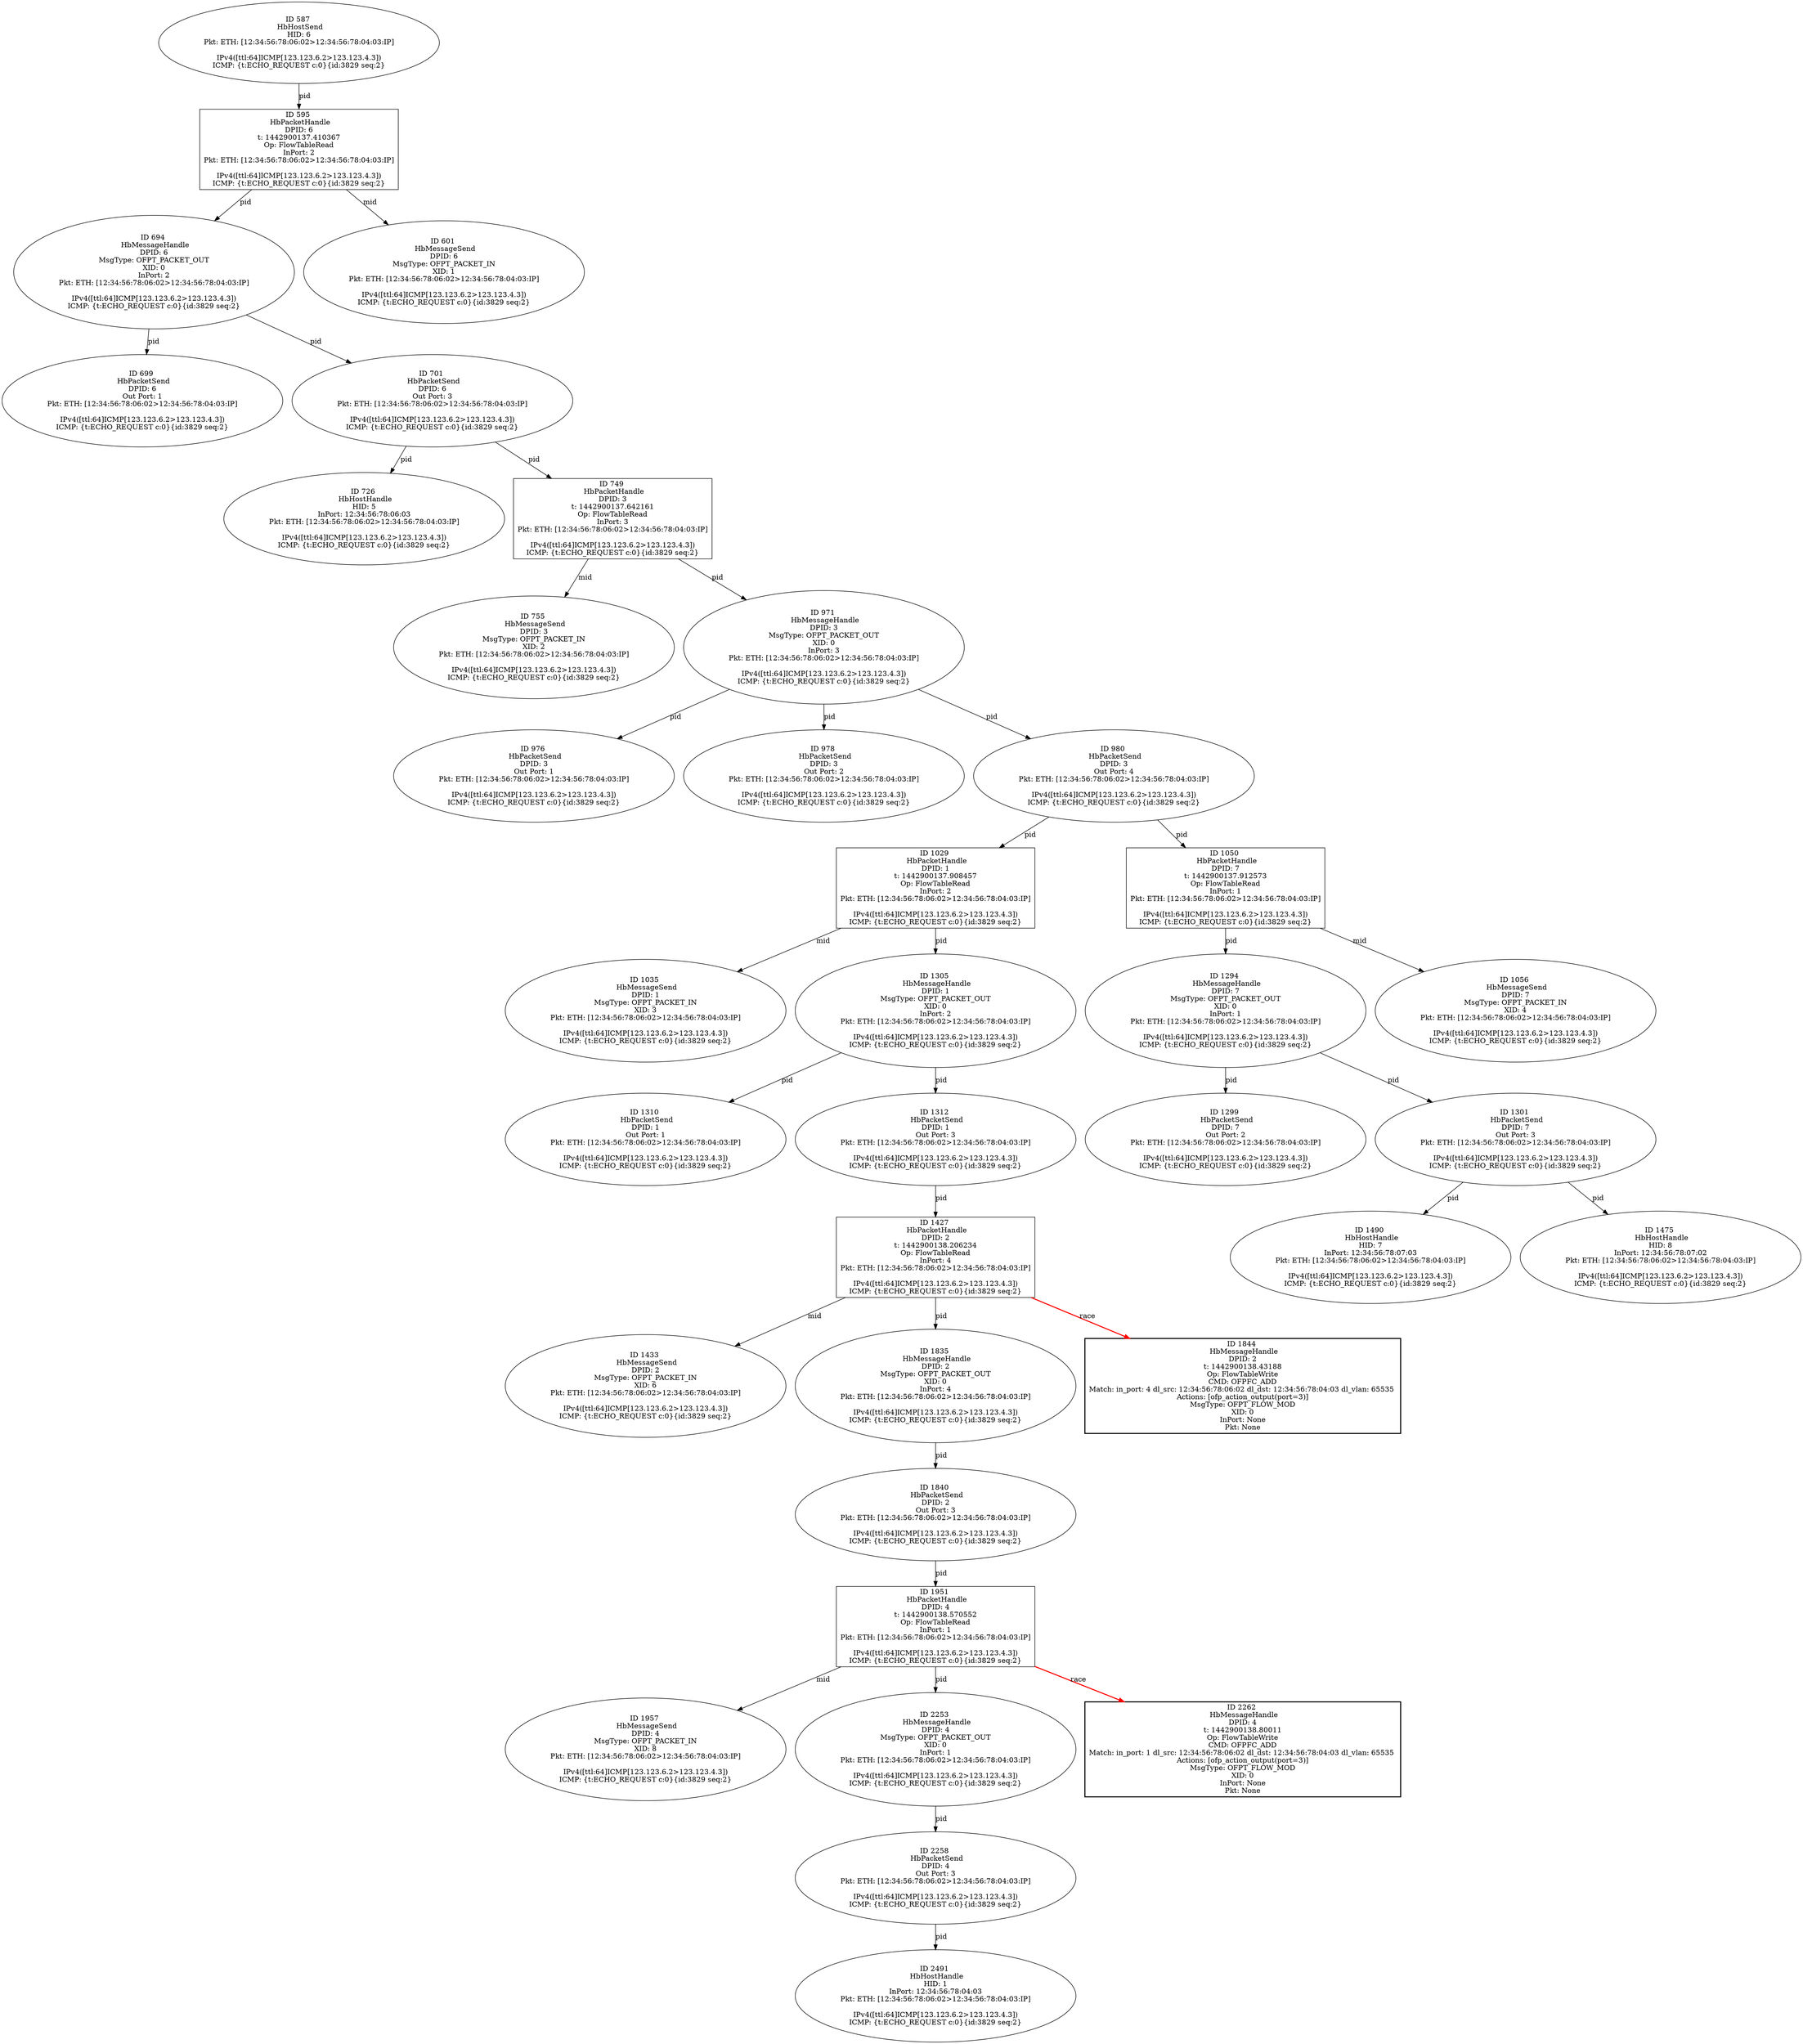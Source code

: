 strict digraph G {
1029 [shape=box, event=<hb_events.HbPacketHandle object at 0x107940810>, label="ID 1029 
 HbPacketHandle
DPID: 1
t: 1442900137.908457
Op: FlowTableRead
InPort: 2
Pkt: ETH: [12:34:56:78:06:02>12:34:56:78:04:03:IP]

IPv4([ttl:64]ICMP[123.123.6.2>123.123.4.3])
ICMP: {t:ECHO_REQUEST c:0}{id:3829 seq:2}"];
1035 [shape=oval, event=<hb_events.HbMessageSend object at 0x107940f50>, label="ID 1035 
 HbMessageSend
DPID: 1
MsgType: OFPT_PACKET_IN
XID: 3
Pkt: ETH: [12:34:56:78:06:02>12:34:56:78:04:03:IP]

IPv4([ttl:64]ICMP[123.123.6.2>123.123.4.3])
ICMP: {t:ECHO_REQUEST c:0}{id:3829 seq:2}"];
1294 [shape=oval, event=<hb_events.HbMessageHandle object at 0x1079db390>, label="ID 1294 
 HbMessageHandle
DPID: 7
MsgType: OFPT_PACKET_OUT
XID: 0
InPort: 1
Pkt: ETH: [12:34:56:78:06:02>12:34:56:78:04:03:IP]

IPv4([ttl:64]ICMP[123.123.6.2>123.123.4.3])
ICMP: {t:ECHO_REQUEST c:0}{id:3829 seq:2}"];
1490 [shape=oval, event=<hb_events.HbHostHandle object at 0x1079ee590>, label="ID 1490 
 HbHostHandle
HID: 7
InPort: 12:34:56:78:07:03
Pkt: ETH: [12:34:56:78:06:02>12:34:56:78:04:03:IP]

IPv4([ttl:64]ICMP[123.123.6.2>123.123.4.3])
ICMP: {t:ECHO_REQUEST c:0}{id:3829 seq:2}"];
1299 [shape=oval, event=<hb_events.HbPacketSend object at 0x1079dbc50>, label="ID 1299 
 HbPacketSend
DPID: 7
Out Port: 2
Pkt: ETH: [12:34:56:78:06:02>12:34:56:78:04:03:IP]

IPv4([ttl:64]ICMP[123.123.6.2>123.123.4.3])
ICMP: {t:ECHO_REQUEST c:0}{id:3829 seq:2}"];
1301 [shape=oval, event=<hb_events.HbPacketSend object at 0x1079dbe90>, label="ID 1301 
 HbPacketSend
DPID: 7
Out Port: 3
Pkt: ETH: [12:34:56:78:06:02>12:34:56:78:04:03:IP]

IPv4([ttl:64]ICMP[123.123.6.2>123.123.4.3])
ICMP: {t:ECHO_REQUEST c:0}{id:3829 seq:2}"];
1433 [shape=oval, event=<hb_events.HbMessageSend object at 0x107a5c950>, label="ID 1433 
 HbMessageSend
DPID: 2
MsgType: OFPT_PACKET_IN
XID: 6
Pkt: ETH: [12:34:56:78:06:02>12:34:56:78:04:03:IP]

IPv4([ttl:64]ICMP[123.123.6.2>123.123.4.3])
ICMP: {t:ECHO_REQUEST c:0}{id:3829 seq:2}"];
1305 [shape=oval, event=<hb_events.HbMessageHandle object at 0x1079e0110>, label="ID 1305 
 HbMessageHandle
DPID: 1
MsgType: OFPT_PACKET_OUT
XID: 0
InPort: 2
Pkt: ETH: [12:34:56:78:06:02>12:34:56:78:04:03:IP]

IPv4([ttl:64]ICMP[123.123.6.2>123.123.4.3])
ICMP: {t:ECHO_REQUEST c:0}{id:3829 seq:2}"];
1050 [shape=box, event=<hb_events.HbPacketHandle object at 0x10794b990>, label="ID 1050 
 HbPacketHandle
DPID: 7
t: 1442900137.912573
Op: FlowTableRead
InPort: 1
Pkt: ETH: [12:34:56:78:06:02>12:34:56:78:04:03:IP]

IPv4([ttl:64]ICMP[123.123.6.2>123.123.4.3])
ICMP: {t:ECHO_REQUEST c:0}{id:3829 seq:2}"];
1310 [shape=oval, event=<hb_events.HbPacketSend object at 0x1079e0610>, label="ID 1310 
 HbPacketSend
DPID: 1
Out Port: 1
Pkt: ETH: [12:34:56:78:06:02>12:34:56:78:04:03:IP]

IPv4([ttl:64]ICMP[123.123.6.2>123.123.4.3])
ICMP: {t:ECHO_REQUEST c:0}{id:3829 seq:2}"];
1951 [shape=box, event=<hb_events.HbPacketHandle object at 0x107b888d0>, label="ID 1951 
 HbPacketHandle
DPID: 4
t: 1442900138.570552
Op: FlowTableRead
InPort: 1
Pkt: ETH: [12:34:56:78:06:02>12:34:56:78:04:03:IP]

IPv4([ttl:64]ICMP[123.123.6.2>123.123.4.3])
ICMP: {t:ECHO_REQUEST c:0}{id:3829 seq:2}"];
1056 [shape=oval, event=<hb_events.HbMessageSend object at 0x107951110>, label="ID 1056 
 HbMessageSend
DPID: 7
MsgType: OFPT_PACKET_IN
XID: 4
Pkt: ETH: [12:34:56:78:06:02>12:34:56:78:04:03:IP]

IPv4([ttl:64]ICMP[123.123.6.2>123.123.4.3])
ICMP: {t:ECHO_REQUEST c:0}{id:3829 seq:2}"];
1957 [shape=oval, event=<hb_events.HbMessageSend object at 0x107b8d0d0>, label="ID 1957 
 HbMessageSend
DPID: 4
MsgType: OFPT_PACKET_IN
XID: 8
Pkt: ETH: [12:34:56:78:06:02>12:34:56:78:04:03:IP]

IPv4([ttl:64]ICMP[123.123.6.2>123.123.4.3])
ICMP: {t:ECHO_REQUEST c:0}{id:3829 seq:2}"];
1835 [shape=oval, event=<hb_events.HbMessageHandle object at 0x107a88590>, label="ID 1835 
 HbMessageHandle
DPID: 2
MsgType: OFPT_PACKET_OUT
XID: 0
InPort: 4
Pkt: ETH: [12:34:56:78:06:02>12:34:56:78:04:03:IP]

IPv4([ttl:64]ICMP[123.123.6.2>123.123.4.3])
ICMP: {t:ECHO_REQUEST c:0}{id:3829 seq:2}"];
1840 [shape=oval, event=<hb_events.HbPacketSend object at 0x107a883d0>, label="ID 1840 
 HbPacketSend
DPID: 2
Out Port: 3
Pkt: ETH: [12:34:56:78:06:02>12:34:56:78:04:03:IP]

IPv4([ttl:64]ICMP[123.123.6.2>123.123.4.3])
ICMP: {t:ECHO_REQUEST c:0}{id:3829 seq:2}"];
755 [shape=oval, event=<hb_events.HbMessageSend object at 0x1078dd210>, label="ID 755 
 HbMessageSend
DPID: 3
MsgType: OFPT_PACKET_IN
XID: 2
Pkt: ETH: [12:34:56:78:06:02>12:34:56:78:04:03:IP]

IPv4([ttl:64]ICMP[123.123.6.2>123.123.4.3])
ICMP: {t:ECHO_REQUEST c:0}{id:3829 seq:2}"];
1844 [shape=box, style=bold, event=<hb_events.HbMessageHandle object at 0x107a9d350>, label="ID 1844 
 HbMessageHandle
DPID: 2
t: 1442900138.43188
Op: FlowTableWrite
CMD: OFPFC_ADD
Match: in_port: 4 dl_src: 12:34:56:78:06:02 dl_dst: 12:34:56:78:04:03 dl_vlan: 65535 
Actions: [ofp_action_output(port=3)]
MsgType: OFPT_FLOW_MOD
XID: 0
InPort: None
Pkt: None"];
694 [shape=oval, event=<hb_events.HbMessageHandle object at 0x1078ca390>, label="ID 694 
 HbMessageHandle
DPID: 6
MsgType: OFPT_PACKET_OUT
XID: 0
InPort: 2
Pkt: ETH: [12:34:56:78:06:02>12:34:56:78:04:03:IP]

IPv4([ttl:64]ICMP[123.123.6.2>123.123.4.3])
ICMP: {t:ECHO_REQUEST c:0}{id:3829 seq:2}"];
699 [shape=oval, event=<hb_events.HbPacketSend object at 0x1078ca890>, label="ID 699 
 HbPacketSend
DPID: 6
Out Port: 1
Pkt: ETH: [12:34:56:78:06:02>12:34:56:78:04:03:IP]

IPv4([ttl:64]ICMP[123.123.6.2>123.123.4.3])
ICMP: {t:ECHO_REQUEST c:0}{id:3829 seq:2}"];
701 [shape=oval, event=<hb_events.HbPacketSend object at 0x1078caa90>, label="ID 701 
 HbPacketSend
DPID: 6
Out Port: 3
Pkt: ETH: [12:34:56:78:06:02>12:34:56:78:04:03:IP]

IPv4([ttl:64]ICMP[123.123.6.2>123.123.4.3])
ICMP: {t:ECHO_REQUEST c:0}{id:3829 seq:2}"];
1312 [shape=oval, event=<hb_events.HbPacketSend object at 0x1079e0850>, label="ID 1312 
 HbPacketSend
DPID: 1
Out Port: 3
Pkt: ETH: [12:34:56:78:06:02>12:34:56:78:04:03:IP]

IPv4([ttl:64]ICMP[123.123.6.2>123.123.4.3])
ICMP: {t:ECHO_REQUEST c:0}{id:3829 seq:2}"];
1475 [shape=oval, event=<hb_events.HbHostHandle object at 0x1079e5b90>, label="ID 1475 
 HbHostHandle
HID: 8
InPort: 12:34:56:78:07:02
Pkt: ETH: [12:34:56:78:06:02>12:34:56:78:04:03:IP]

IPv4([ttl:64]ICMP[123.123.6.2>123.123.4.3])
ICMP: {t:ECHO_REQUEST c:0}{id:3829 seq:2}"];
971 [shape=oval, event=<hb_events.HbMessageHandle object at 0x10792a990>, label="ID 971 
 HbMessageHandle
DPID: 3
MsgType: OFPT_PACKET_OUT
XID: 0
InPort: 3
Pkt: ETH: [12:34:56:78:06:02>12:34:56:78:04:03:IP]

IPv4([ttl:64]ICMP[123.123.6.2>123.123.4.3])
ICMP: {t:ECHO_REQUEST c:0}{id:3829 seq:2}"];
2253 [shape=oval, event=<hb_events.HbMessageHandle object at 0x107c959d0>, label="ID 2253 
 HbMessageHandle
DPID: 4
MsgType: OFPT_PACKET_OUT
XID: 0
InPort: 1
Pkt: ETH: [12:34:56:78:06:02>12:34:56:78:04:03:IP]

IPv4([ttl:64]ICMP[123.123.6.2>123.123.4.3])
ICMP: {t:ECHO_REQUEST c:0}{id:3829 seq:2}"];
976 [shape=oval, event=<hb_events.HbPacketSend object at 0x10792ae10>, label="ID 976 
 HbPacketSend
DPID: 3
Out Port: 1
Pkt: ETH: [12:34:56:78:06:02>12:34:56:78:04:03:IP]

IPv4([ttl:64]ICMP[123.123.6.2>123.123.4.3])
ICMP: {t:ECHO_REQUEST c:0}{id:3829 seq:2}"];
978 [shape=oval, event=<hb_events.HbPacketSend object at 0x107932090>, label="ID 978 
 HbPacketSend
DPID: 3
Out Port: 2
Pkt: ETH: [12:34:56:78:06:02>12:34:56:78:04:03:IP]

IPv4([ttl:64]ICMP[123.123.6.2>123.123.4.3])
ICMP: {t:ECHO_REQUEST c:0}{id:3829 seq:2}"];
595 [shape=box, event=<hb_events.HbPacketHandle object at 0x1078a3e10>, label="ID 595 
 HbPacketHandle
DPID: 6
t: 1442900137.410367
Op: FlowTableRead
InPort: 2
Pkt: ETH: [12:34:56:78:06:02>12:34:56:78:04:03:IP]

IPv4([ttl:64]ICMP[123.123.6.2>123.123.4.3])
ICMP: {t:ECHO_REQUEST c:0}{id:3829 seq:2}"];
980 [shape=oval, event=<hb_events.HbPacketSend object at 0x107932fd0>, label="ID 980 
 HbPacketSend
DPID: 3
Out Port: 4
Pkt: ETH: [12:34:56:78:06:02>12:34:56:78:04:03:IP]

IPv4([ttl:64]ICMP[123.123.6.2>123.123.4.3])
ICMP: {t:ECHO_REQUEST c:0}{id:3829 seq:2}"];
726 [shape=oval, event=<hb_events.HbHostHandle object at 0x1078d26d0>, label="ID 726 
 HbHostHandle
HID: 5
InPort: 12:34:56:78:06:03
Pkt: ETH: [12:34:56:78:06:02>12:34:56:78:04:03:IP]

IPv4([ttl:64]ICMP[123.123.6.2>123.123.4.3])
ICMP: {t:ECHO_REQUEST c:0}{id:3829 seq:2}"];
601 [shape=oval, event=<hb_events.HbMessageSend object at 0x1078ab590>, label="ID 601 
 HbMessageSend
DPID: 6
MsgType: OFPT_PACKET_IN
XID: 1
Pkt: ETH: [12:34:56:78:06:02>12:34:56:78:04:03:IP]

IPv4([ttl:64]ICMP[123.123.6.2>123.123.4.3])
ICMP: {t:ECHO_REQUEST c:0}{id:3829 seq:2}"];
2262 [shape=box, style=bold, event=<hb_events.HbMessageHandle object at 0x107c992d0>, label="ID 2262 
 HbMessageHandle
DPID: 4
t: 1442900138.80011
Op: FlowTableWrite
CMD: OFPFC_ADD
Match: in_port: 1 dl_src: 12:34:56:78:06:02 dl_dst: 12:34:56:78:04:03 dl_vlan: 65535 
Actions: [ofp_action_output(port=3)]
MsgType: OFPT_FLOW_MOD
XID: 0
InPort: None
Pkt: None"];
587 [shape=oval, event=<hb_events.HbHostSend object at 0x1078a35d0>, label="ID 587 
 HbHostSend
HID: 6
Pkt: ETH: [12:34:56:78:06:02>12:34:56:78:04:03:IP]

IPv4([ttl:64]ICMP[123.123.6.2>123.123.4.3])
ICMP: {t:ECHO_REQUEST c:0}{id:3829 seq:2}"];
2491 [shape=oval, event=<hb_events.HbHostHandle object at 0x107d16e50>, label="ID 2491 
 HbHostHandle
HID: 1
InPort: 12:34:56:78:04:03
Pkt: ETH: [12:34:56:78:06:02>12:34:56:78:04:03:IP]

IPv4([ttl:64]ICMP[123.123.6.2>123.123.4.3])
ICMP: {t:ECHO_REQUEST c:0}{id:3829 seq:2}"];
2258 [shape=oval, event=<hb_events.HbPacketSend object at 0x107c95ed0>, label="ID 2258 
 HbPacketSend
DPID: 4
Out Port: 3
Pkt: ETH: [12:34:56:78:06:02>12:34:56:78:04:03:IP]

IPv4([ttl:64]ICMP[123.123.6.2>123.123.4.3])
ICMP: {t:ECHO_REQUEST c:0}{id:3829 seq:2}"];
749 [shape=box, event=<hb_events.HbPacketHandle object at 0x1078d8a90>, label="ID 749 
 HbPacketHandle
DPID: 3
t: 1442900137.642161
Op: FlowTableRead
InPort: 3
Pkt: ETH: [12:34:56:78:06:02>12:34:56:78:04:03:IP]

IPv4([ttl:64]ICMP[123.123.6.2>123.123.4.3])
ICMP: {t:ECHO_REQUEST c:0}{id:3829 seq:2}"];
1427 [shape=box, event=<hb_events.HbPacketHandle object at 0x107a5c190>, label="ID 1427 
 HbPacketHandle
DPID: 2
t: 1442900138.206234
Op: FlowTableRead
InPort: 4
Pkt: ETH: [12:34:56:78:06:02>12:34:56:78:04:03:IP]

IPv4([ttl:64]ICMP[123.123.6.2>123.123.4.3])
ICMP: {t:ECHO_REQUEST c:0}{id:3829 seq:2}"];
1029 -> 1305  [rel=pid, label=pid];
1029 -> 1035  [rel=mid, label=mid];
1294 -> 1299  [rel=pid, label=pid];
1294 -> 1301  [rel=pid, label=pid];
749 -> 971  [rel=pid, label=pid];
749 -> 755  [rel=mid, label=mid];
1301 -> 1490  [rel=pid, label=pid];
1301 -> 1475  [rel=pid, label=pid];
1305 -> 1312  [rel=pid, label=pid];
1305 -> 1310  [rel=pid, label=pid];
1050 -> 1056  [rel=mid, label=mid];
1050 -> 1294  [rel=pid, label=pid];
1951 -> 2253  [rel=pid, label=pid];
1951 -> 2262  [harmful=True, color=red, style=bold, rel=race, label=race];
1951 -> 1957  [rel=mid, label=mid];
1835 -> 1840  [rel=pid, label=pid];
1840 -> 1951  [rel=pid, label=pid];
694 -> 699  [rel=pid, label=pid];
694 -> 701  [rel=pid, label=pid];
701 -> 749  [rel=pid, label=pid];
701 -> 726  [rel=pid, label=pid];
1312 -> 1427  [rel=pid, label=pid];
971 -> 976  [rel=pid, label=pid];
971 -> 978  [rel=pid, label=pid];
971 -> 980  [rel=pid, label=pid];
2253 -> 2258  [rel=pid, label=pid];
595 -> 601  [rel=mid, label=mid];
595 -> 694  [rel=pid, label=pid];
980 -> 1050  [rel=pid, label=pid];
980 -> 1029  [rel=pid, label=pid];
587 -> 595  [rel=pid, label=pid];
2258 -> 2491  [rel=pid, label=pid];
1427 -> 1433  [rel=mid, label=mid];
1427 -> 1835  [rel=pid, label=pid];
1427 -> 1844  [harmful=True, color=red, style=bold, rel=race, label=race];
}
